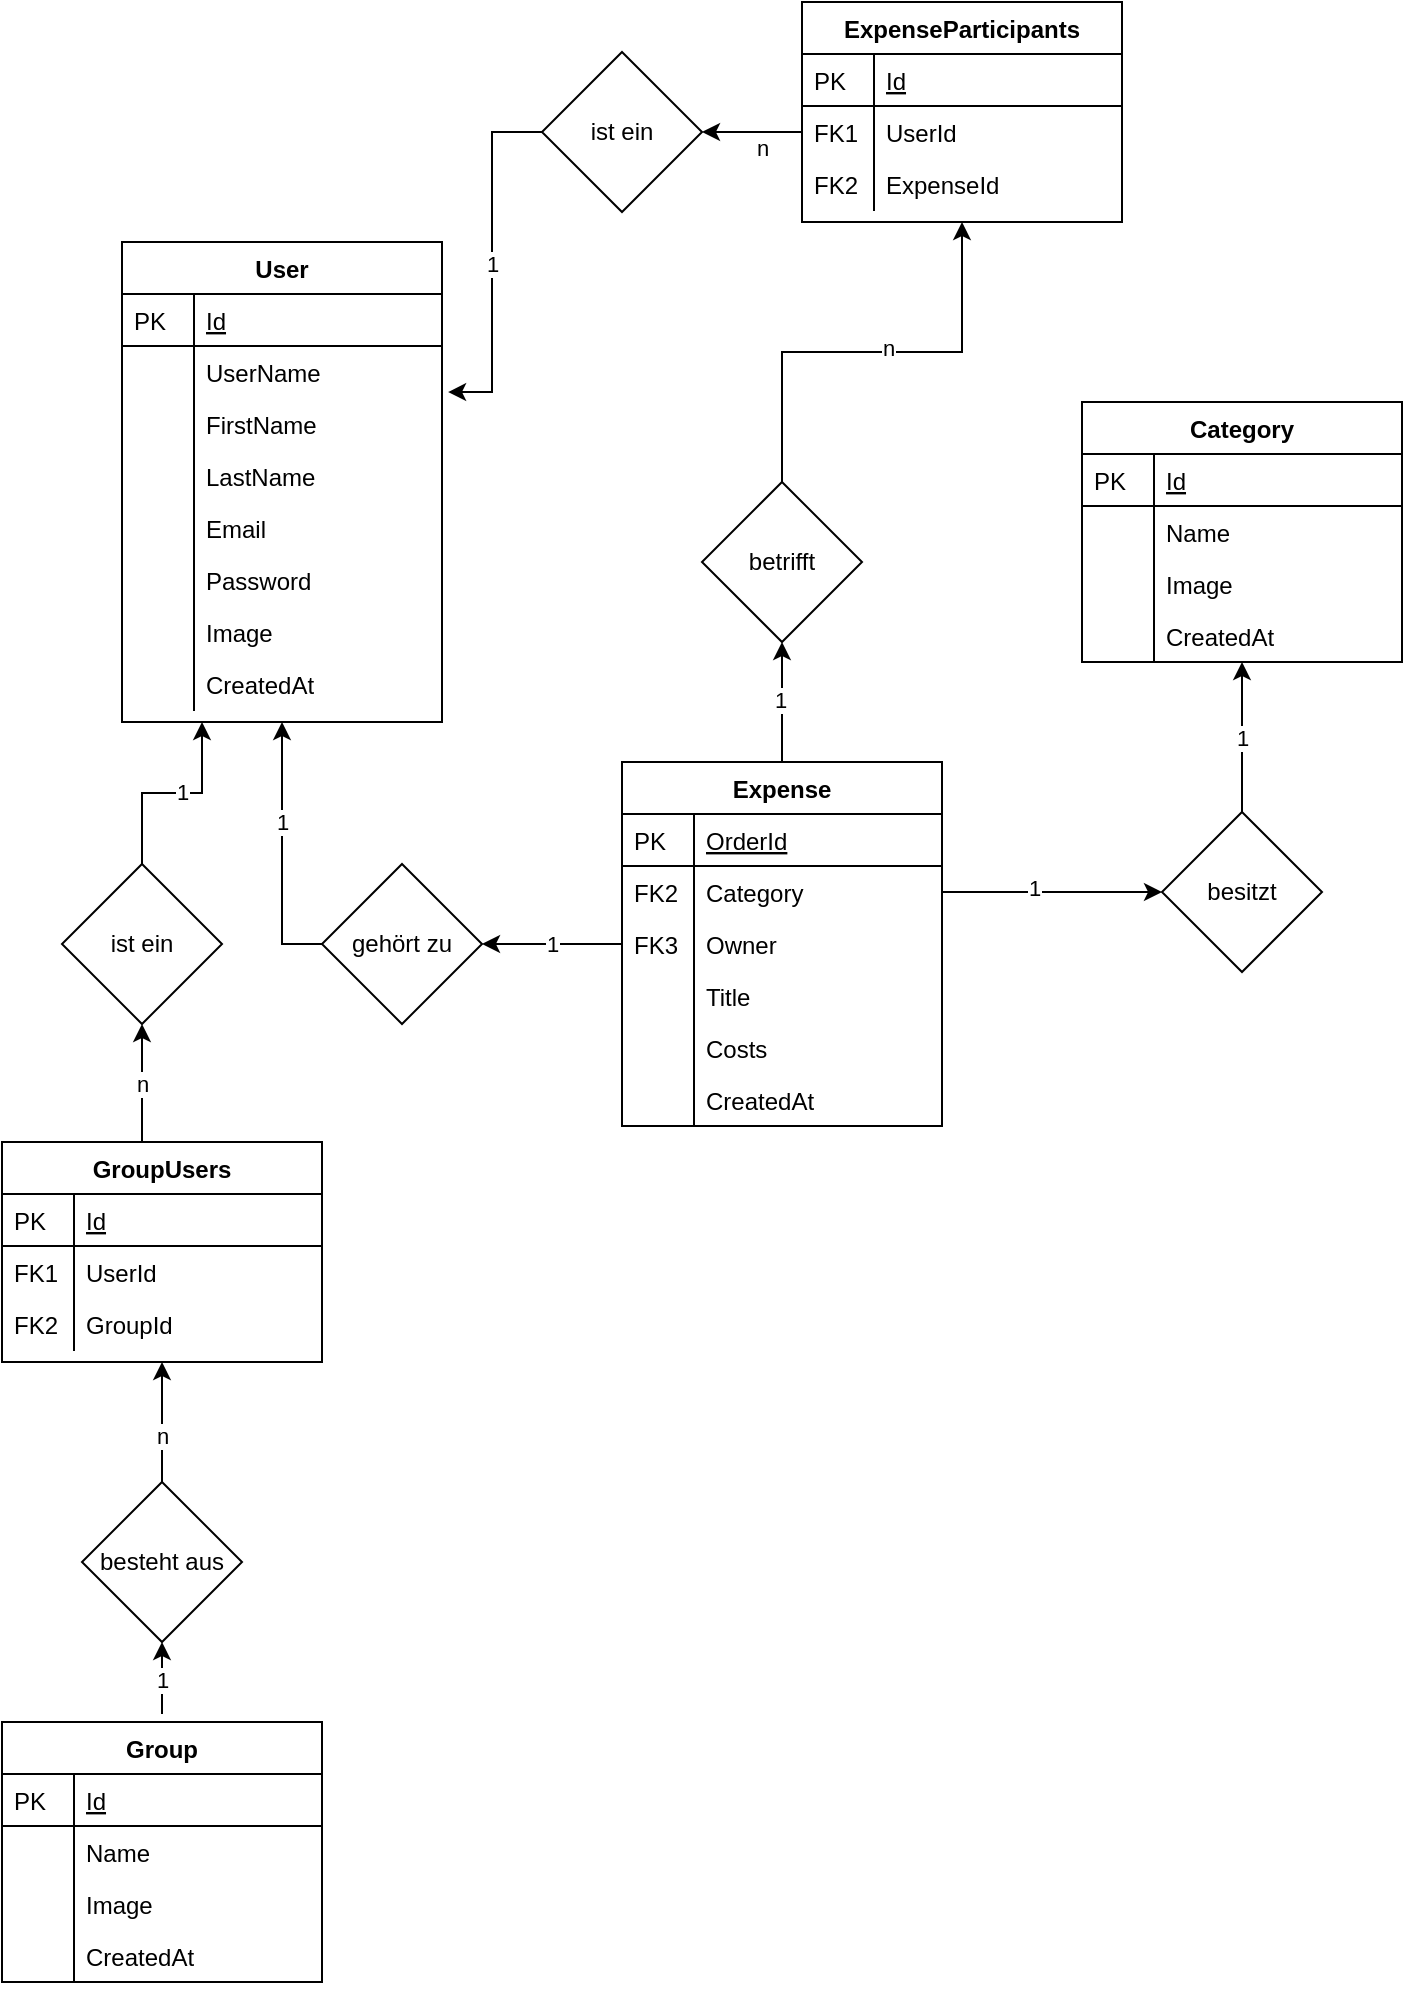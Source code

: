 <mxfile version="13.0.4" type="device"><diagram id="C5RBs43oDa-KdzZeNtuy" name="Page-1"><mxGraphModel dx="910" dy="2463" grid="1" gridSize="10" guides="1" tooltips="1" connect="1" arrows="1" fold="1" page="1" pageScale="1" pageWidth="827" pageHeight="1169" math="0" shadow="0"><root><mxCell id="WIyWlLk6GJQsqaUBKTNV-0"/><mxCell id="WIyWlLk6GJQsqaUBKTNV-1" parent="WIyWlLk6GJQsqaUBKTNV-0"/><mxCell id="RC0csRvV0hJbaTqz7FcQ-72" value="" style="group" vertex="1" connectable="0" parent="WIyWlLk6GJQsqaUBKTNV-1"><mxGeometry x="140" y="30" width="160" height="240" as="geometry"/></mxCell><mxCell id="zkfFHV4jXpPFQw0GAbJ--51" value="User" style="swimlane;fontStyle=1;childLayout=stackLayout;horizontal=1;startSize=26;horizontalStack=0;resizeParent=1;resizeLast=0;collapsible=1;marginBottom=0;rounded=0;shadow=0;strokeWidth=1;" parent="RC0csRvV0hJbaTqz7FcQ-72" vertex="1"><mxGeometry width="160" height="240" as="geometry"><mxRectangle x="20" y="80" width="160" height="26" as="alternateBounds"/></mxGeometry></mxCell><mxCell id="zkfFHV4jXpPFQw0GAbJ--52" value="Id" style="shape=partialRectangle;top=0;left=0;right=0;bottom=1;align=left;verticalAlign=top;fillColor=none;spacingLeft=40;spacingRight=4;overflow=hidden;rotatable=0;points=[[0,0.5],[1,0.5]];portConstraint=eastwest;dropTarget=0;rounded=0;shadow=0;strokeWidth=1;fontStyle=4" parent="zkfFHV4jXpPFQw0GAbJ--51" vertex="1"><mxGeometry y="26" width="160" height="26" as="geometry"/></mxCell><mxCell id="zkfFHV4jXpPFQw0GAbJ--53" value="PK" style="shape=partialRectangle;top=0;left=0;bottom=0;fillColor=none;align=left;verticalAlign=top;spacingLeft=4;spacingRight=4;overflow=hidden;rotatable=0;points=[];portConstraint=eastwest;part=1;" parent="zkfFHV4jXpPFQw0GAbJ--52" vertex="1" connectable="0"><mxGeometry width="36" height="26" as="geometry"/></mxCell><mxCell id="RC0csRvV0hJbaTqz7FcQ-58" value="UserName" style="shape=partialRectangle;top=0;left=0;right=0;bottom=0;align=left;verticalAlign=top;fillColor=none;spacingLeft=40;spacingRight=4;overflow=hidden;rotatable=0;points=[[0,0.5],[1,0.5]];portConstraint=eastwest;dropTarget=0;rounded=0;shadow=0;strokeWidth=1;" vertex="1" parent="RC0csRvV0hJbaTqz7FcQ-72"><mxGeometry y="52" width="160" height="26" as="geometry"/></mxCell><mxCell id="RC0csRvV0hJbaTqz7FcQ-59" value="" style="shape=partialRectangle;top=0;left=0;bottom=0;fillColor=none;align=left;verticalAlign=top;spacingLeft=4;spacingRight=4;overflow=hidden;rotatable=0;points=[];portConstraint=eastwest;part=1;" vertex="1" connectable="0" parent="RC0csRvV0hJbaTqz7FcQ-58"><mxGeometry width="36" height="26" as="geometry"/></mxCell><mxCell id="RC0csRvV0hJbaTqz7FcQ-60" value="FirstName" style="shape=partialRectangle;top=0;left=0;right=0;bottom=0;align=left;verticalAlign=top;fillColor=none;spacingLeft=40;spacingRight=4;overflow=hidden;rotatable=0;points=[[0,0.5],[1,0.5]];portConstraint=eastwest;dropTarget=0;rounded=0;shadow=0;strokeWidth=1;" vertex="1" parent="RC0csRvV0hJbaTqz7FcQ-72"><mxGeometry y="78" width="160" height="26" as="geometry"/></mxCell><mxCell id="RC0csRvV0hJbaTqz7FcQ-61" value="" style="shape=partialRectangle;top=0;left=0;bottom=0;fillColor=none;align=left;verticalAlign=top;spacingLeft=4;spacingRight=4;overflow=hidden;rotatable=0;points=[];portConstraint=eastwest;part=1;" vertex="1" connectable="0" parent="RC0csRvV0hJbaTqz7FcQ-60"><mxGeometry width="36" height="26" as="geometry"/></mxCell><mxCell id="RC0csRvV0hJbaTqz7FcQ-62" value="LastName" style="shape=partialRectangle;top=0;left=0;right=0;bottom=0;align=left;verticalAlign=top;fillColor=none;spacingLeft=40;spacingRight=4;overflow=hidden;rotatable=0;points=[[0,0.5],[1,0.5]];portConstraint=eastwest;dropTarget=0;rounded=0;shadow=0;strokeWidth=1;" vertex="1" parent="RC0csRvV0hJbaTqz7FcQ-72"><mxGeometry y="104" width="160" height="26" as="geometry"/></mxCell><mxCell id="RC0csRvV0hJbaTqz7FcQ-63" value="" style="shape=partialRectangle;top=0;left=0;bottom=0;fillColor=none;align=left;verticalAlign=top;spacingLeft=4;spacingRight=4;overflow=hidden;rotatable=0;points=[];portConstraint=eastwest;part=1;" vertex="1" connectable="0" parent="RC0csRvV0hJbaTqz7FcQ-62"><mxGeometry width="36" height="26" as="geometry"/></mxCell><mxCell id="RC0csRvV0hJbaTqz7FcQ-64" value="Email" style="shape=partialRectangle;top=0;left=0;right=0;bottom=0;align=left;verticalAlign=top;fillColor=none;spacingLeft=40;spacingRight=4;overflow=hidden;rotatable=0;points=[[0,0.5],[1,0.5]];portConstraint=eastwest;dropTarget=0;rounded=0;shadow=0;strokeWidth=1;" vertex="1" parent="RC0csRvV0hJbaTqz7FcQ-72"><mxGeometry y="130" width="160" height="26" as="geometry"/></mxCell><mxCell id="RC0csRvV0hJbaTqz7FcQ-65" value="" style="shape=partialRectangle;top=0;left=0;bottom=0;fillColor=none;align=left;verticalAlign=top;spacingLeft=4;spacingRight=4;overflow=hidden;rotatable=0;points=[];portConstraint=eastwest;part=1;" vertex="1" connectable="0" parent="RC0csRvV0hJbaTqz7FcQ-64"><mxGeometry width="36" height="26" as="geometry"/></mxCell><mxCell id="RC0csRvV0hJbaTqz7FcQ-66" value="Password" style="shape=partialRectangle;top=0;left=0;right=0;bottom=0;align=left;verticalAlign=top;fillColor=none;spacingLeft=40;spacingRight=4;overflow=hidden;rotatable=0;points=[[0,0.5],[1,0.5]];portConstraint=eastwest;dropTarget=0;rounded=0;shadow=0;strokeWidth=1;" vertex="1" parent="RC0csRvV0hJbaTqz7FcQ-72"><mxGeometry y="156" width="160" height="26" as="geometry"/></mxCell><mxCell id="RC0csRvV0hJbaTqz7FcQ-67" value="" style="shape=partialRectangle;top=0;left=0;bottom=0;fillColor=none;align=left;verticalAlign=top;spacingLeft=4;spacingRight=4;overflow=hidden;rotatable=0;points=[];portConstraint=eastwest;part=1;" vertex="1" connectable="0" parent="RC0csRvV0hJbaTqz7FcQ-66"><mxGeometry width="36" height="26" as="geometry"/></mxCell><mxCell id="RC0csRvV0hJbaTqz7FcQ-68" value="Image" style="shape=partialRectangle;top=0;left=0;right=0;bottom=0;align=left;verticalAlign=top;fillColor=none;spacingLeft=40;spacingRight=4;overflow=hidden;rotatable=0;points=[[0,0.5],[1,0.5]];portConstraint=eastwest;dropTarget=0;rounded=0;shadow=0;strokeWidth=1;" vertex="1" parent="RC0csRvV0hJbaTqz7FcQ-72"><mxGeometry y="182" width="160" height="26" as="geometry"/></mxCell><mxCell id="RC0csRvV0hJbaTqz7FcQ-69" value="" style="shape=partialRectangle;top=0;left=0;bottom=0;fillColor=none;align=left;verticalAlign=top;spacingLeft=4;spacingRight=4;overflow=hidden;rotatable=0;points=[];portConstraint=eastwest;part=1;" vertex="1" connectable="0" parent="RC0csRvV0hJbaTqz7FcQ-68"><mxGeometry width="36" height="26" as="geometry"/></mxCell><mxCell id="RC0csRvV0hJbaTqz7FcQ-70" value="CreatedAt" style="shape=partialRectangle;top=0;left=0;right=0;bottom=0;align=left;verticalAlign=top;fillColor=none;spacingLeft=40;spacingRight=4;overflow=hidden;rotatable=0;points=[[0,0.5],[1,0.5]];portConstraint=eastwest;dropTarget=0;rounded=0;shadow=0;strokeWidth=1;" vertex="1" parent="RC0csRvV0hJbaTqz7FcQ-72"><mxGeometry y="208" width="160" height="26" as="geometry"/></mxCell><mxCell id="RC0csRvV0hJbaTqz7FcQ-71" value="" style="shape=partialRectangle;top=0;left=0;bottom=0;fillColor=none;align=left;verticalAlign=top;spacingLeft=4;spacingRight=4;overflow=hidden;rotatable=0;points=[];portConstraint=eastwest;part=1;" vertex="1" connectable="0" parent="RC0csRvV0hJbaTqz7FcQ-70"><mxGeometry width="36" height="26" as="geometry"/></mxCell><mxCell id="zkfFHV4jXpPFQw0GAbJ--56" value="Expense" style="swimlane;fontStyle=1;childLayout=stackLayout;horizontal=1;startSize=26;horizontalStack=0;resizeParent=1;resizeLast=0;collapsible=1;marginBottom=0;rounded=0;shadow=0;strokeWidth=1;" parent="WIyWlLk6GJQsqaUBKTNV-1" vertex="1"><mxGeometry x="390" y="290" width="160" height="182" as="geometry"><mxRectangle x="260" y="80" width="160" height="26" as="alternateBounds"/></mxGeometry></mxCell><mxCell id="zkfFHV4jXpPFQw0GAbJ--57" value="OrderId" style="shape=partialRectangle;top=0;left=0;right=0;bottom=1;align=left;verticalAlign=top;fillColor=none;spacingLeft=40;spacingRight=4;overflow=hidden;rotatable=0;points=[[0,0.5],[1,0.5]];portConstraint=eastwest;dropTarget=0;rounded=0;shadow=0;strokeWidth=1;fontStyle=4" parent="zkfFHV4jXpPFQw0GAbJ--56" vertex="1"><mxGeometry y="26" width="160" height="26" as="geometry"/></mxCell><mxCell id="zkfFHV4jXpPFQw0GAbJ--58" value="PK" style="shape=partialRectangle;top=0;left=0;bottom=0;fillColor=none;align=left;verticalAlign=top;spacingLeft=4;spacingRight=4;overflow=hidden;rotatable=0;points=[];portConstraint=eastwest;part=1;" parent="zkfFHV4jXpPFQw0GAbJ--57" vertex="1" connectable="0"><mxGeometry width="36" height="26" as="geometry"/></mxCell><mxCell id="RC0csRvV0hJbaTqz7FcQ-12" value="Category" style="shape=partialRectangle;top=0;left=0;right=0;bottom=0;align=left;verticalAlign=top;fillColor=none;spacingLeft=40;spacingRight=4;overflow=hidden;rotatable=0;points=[[0,0.5],[1,0.5]];portConstraint=eastwest;dropTarget=0;rounded=0;shadow=0;strokeWidth=1;" vertex="1" parent="zkfFHV4jXpPFQw0GAbJ--56"><mxGeometry y="52" width="160" height="26" as="geometry"/></mxCell><mxCell id="RC0csRvV0hJbaTqz7FcQ-13" value="FK2" style="shape=partialRectangle;top=0;left=0;bottom=0;fillColor=none;align=left;verticalAlign=top;spacingLeft=4;spacingRight=4;overflow=hidden;rotatable=0;points=[];portConstraint=eastwest;part=1;" vertex="1" connectable="0" parent="RC0csRvV0hJbaTqz7FcQ-12"><mxGeometry width="36" height="26" as="geometry"/></mxCell><mxCell id="RC0csRvV0hJbaTqz7FcQ-43" value="Owner" style="shape=partialRectangle;top=0;left=0;right=0;bottom=0;align=left;verticalAlign=top;fillColor=none;spacingLeft=40;spacingRight=4;overflow=hidden;rotatable=0;points=[[0,0.5],[1,0.5]];portConstraint=eastwest;dropTarget=0;rounded=0;shadow=0;strokeWidth=1;" vertex="1" parent="zkfFHV4jXpPFQw0GAbJ--56"><mxGeometry y="78" width="160" height="26" as="geometry"/></mxCell><mxCell id="RC0csRvV0hJbaTqz7FcQ-44" value="FK3" style="shape=partialRectangle;top=0;left=0;bottom=0;fillColor=none;align=left;verticalAlign=top;spacingLeft=4;spacingRight=4;overflow=hidden;rotatable=0;points=[];portConstraint=eastwest;part=1;" vertex="1" connectable="0" parent="RC0csRvV0hJbaTqz7FcQ-43"><mxGeometry width="36" height="26" as="geometry"/></mxCell><mxCell id="RC0csRvV0hJbaTqz7FcQ-45" value="Title" style="shape=partialRectangle;top=0;left=0;right=0;bottom=0;align=left;verticalAlign=top;fillColor=none;spacingLeft=40;spacingRight=4;overflow=hidden;rotatable=0;points=[[0,0.5],[1,0.5]];portConstraint=eastwest;dropTarget=0;rounded=0;shadow=0;strokeWidth=1;" vertex="1" parent="zkfFHV4jXpPFQw0GAbJ--56"><mxGeometry y="104" width="160" height="26" as="geometry"/></mxCell><mxCell id="RC0csRvV0hJbaTqz7FcQ-46" value="" style="shape=partialRectangle;top=0;left=0;bottom=0;fillColor=none;align=left;verticalAlign=top;spacingLeft=4;spacingRight=4;overflow=hidden;rotatable=0;points=[];portConstraint=eastwest;part=1;" vertex="1" connectable="0" parent="RC0csRvV0hJbaTqz7FcQ-45"><mxGeometry width="36" height="26" as="geometry"/></mxCell><mxCell id="RC0csRvV0hJbaTqz7FcQ-47" value="Costs" style="shape=partialRectangle;top=0;left=0;right=0;bottom=0;align=left;verticalAlign=top;fillColor=none;spacingLeft=40;spacingRight=4;overflow=hidden;rotatable=0;points=[[0,0.5],[1,0.5]];portConstraint=eastwest;dropTarget=0;rounded=0;shadow=0;strokeWidth=1;" vertex="1" parent="zkfFHV4jXpPFQw0GAbJ--56"><mxGeometry y="130" width="160" height="26" as="geometry"/></mxCell><mxCell id="RC0csRvV0hJbaTqz7FcQ-48" value="" style="shape=partialRectangle;top=0;left=0;bottom=0;fillColor=none;align=left;verticalAlign=top;spacingLeft=4;spacingRight=4;overflow=hidden;rotatable=0;points=[];portConstraint=eastwest;part=1;" vertex="1" connectable="0" parent="RC0csRvV0hJbaTqz7FcQ-47"><mxGeometry width="36" height="26" as="geometry"/></mxCell><mxCell id="RC0csRvV0hJbaTqz7FcQ-49" value="CreatedAt" style="shape=partialRectangle;top=0;left=0;right=0;bottom=0;align=left;verticalAlign=top;fillColor=none;spacingLeft=40;spacingRight=4;overflow=hidden;rotatable=0;points=[[0,0.5],[1,0.5]];portConstraint=eastwest;dropTarget=0;rounded=0;shadow=0;strokeWidth=1;" vertex="1" parent="zkfFHV4jXpPFQw0GAbJ--56"><mxGeometry y="156" width="160" height="26" as="geometry"/></mxCell><mxCell id="RC0csRvV0hJbaTqz7FcQ-50" value="" style="shape=partialRectangle;top=0;left=0;bottom=0;fillColor=none;align=left;verticalAlign=top;spacingLeft=4;spacingRight=4;overflow=hidden;rotatable=0;points=[];portConstraint=eastwest;part=1;" vertex="1" connectable="0" parent="RC0csRvV0hJbaTqz7FcQ-49"><mxGeometry width="36" height="26" as="geometry"/></mxCell><mxCell id="RC0csRvV0hJbaTqz7FcQ-73" value="1" style="edgeStyle=orthogonalEdgeStyle;rounded=0;orthogonalLoop=1;jettySize=auto;html=1;exitX=0;exitY=0.5;exitDx=0;exitDy=0;entryX=0.5;entryY=1;entryDx=0;entryDy=0;" edge="1" parent="WIyWlLk6GJQsqaUBKTNV-1" source="RC0csRvV0hJbaTqz7FcQ-75" target="zkfFHV4jXpPFQw0GAbJ--51"><mxGeometry x="0.236" relative="1" as="geometry"><mxPoint as="offset"/></mxGeometry></mxCell><mxCell id="RC0csRvV0hJbaTqz7FcQ-75" value="gehört zu" style="rhombus;whiteSpace=wrap;html=1;" vertex="1" parent="WIyWlLk6GJQsqaUBKTNV-1"><mxGeometry x="240" y="341" width="80" height="80" as="geometry"/></mxCell><mxCell id="RC0csRvV0hJbaTqz7FcQ-76" value="1" style="edgeStyle=orthogonalEdgeStyle;rounded=0;orthogonalLoop=1;jettySize=auto;html=1;exitX=0;exitY=0.5;exitDx=0;exitDy=0;" edge="1" parent="WIyWlLk6GJQsqaUBKTNV-1" source="RC0csRvV0hJbaTqz7FcQ-43"><mxGeometry relative="1" as="geometry"><mxPoint x="390" y="407" as="sourcePoint"/><mxPoint x="320" y="381" as="targetPoint"/></mxGeometry></mxCell><mxCell id="RC0csRvV0hJbaTqz7FcQ-78" value="1" style="edgeStyle=orthogonalEdgeStyle;rounded=0;orthogonalLoop=1;jettySize=auto;html=1;" edge="1" parent="WIyWlLk6GJQsqaUBKTNV-1" source="RC0csRvV0hJbaTqz7FcQ-79" target="zkfFHV4jXpPFQw0GAbJ--64"><mxGeometry relative="1" as="geometry"/></mxCell><mxCell id="zkfFHV4jXpPFQw0GAbJ--64" value="Category" style="swimlane;fontStyle=1;childLayout=stackLayout;horizontal=1;startSize=26;horizontalStack=0;resizeParent=1;resizeLast=0;collapsible=1;marginBottom=0;rounded=0;shadow=0;strokeWidth=1;" parent="WIyWlLk6GJQsqaUBKTNV-1" vertex="1"><mxGeometry x="620" y="110" width="160" height="130" as="geometry"><mxRectangle x="260" y="270" width="160" height="26" as="alternateBounds"/></mxGeometry></mxCell><mxCell id="zkfFHV4jXpPFQw0GAbJ--65" value="Id" style="shape=partialRectangle;top=0;left=0;right=0;bottom=1;align=left;verticalAlign=top;fillColor=none;spacingLeft=40;spacingRight=4;overflow=hidden;rotatable=0;points=[[0,0.5],[1,0.5]];portConstraint=eastwest;dropTarget=0;rounded=0;shadow=0;strokeWidth=1;fontStyle=4" parent="zkfFHV4jXpPFQw0GAbJ--64" vertex="1"><mxGeometry y="26" width="160" height="26" as="geometry"/></mxCell><mxCell id="zkfFHV4jXpPFQw0GAbJ--66" value="PK" style="shape=partialRectangle;top=0;left=0;bottom=0;fillColor=none;align=left;verticalAlign=top;spacingLeft=4;spacingRight=4;overflow=hidden;rotatable=0;points=[];portConstraint=eastwest;part=1;" parent="zkfFHV4jXpPFQw0GAbJ--65" vertex="1" connectable="0"><mxGeometry width="36" height="26" as="geometry"/></mxCell><mxCell id="zkfFHV4jXpPFQw0GAbJ--67" value="Name" style="shape=partialRectangle;top=0;left=0;right=0;bottom=0;align=left;verticalAlign=top;fillColor=none;spacingLeft=40;spacingRight=4;overflow=hidden;rotatable=0;points=[[0,0.5],[1,0.5]];portConstraint=eastwest;dropTarget=0;rounded=0;shadow=0;strokeWidth=1;" parent="zkfFHV4jXpPFQw0GAbJ--64" vertex="1"><mxGeometry y="52" width="160" height="26" as="geometry"/></mxCell><mxCell id="zkfFHV4jXpPFQw0GAbJ--68" value="" style="shape=partialRectangle;top=0;left=0;bottom=0;fillColor=none;align=left;verticalAlign=top;spacingLeft=4;spacingRight=4;overflow=hidden;rotatable=0;points=[];portConstraint=eastwest;part=1;" parent="zkfFHV4jXpPFQw0GAbJ--67" vertex="1" connectable="0"><mxGeometry width="36" height="26" as="geometry"/></mxCell><mxCell id="zkfFHV4jXpPFQw0GAbJ--69" value="Image" style="shape=partialRectangle;top=0;left=0;right=0;bottom=0;align=left;verticalAlign=top;fillColor=none;spacingLeft=40;spacingRight=4;overflow=hidden;rotatable=0;points=[[0,0.5],[1,0.5]];portConstraint=eastwest;dropTarget=0;rounded=0;shadow=0;strokeWidth=1;" parent="zkfFHV4jXpPFQw0GAbJ--64" vertex="1"><mxGeometry y="78" width="160" height="26" as="geometry"/></mxCell><mxCell id="zkfFHV4jXpPFQw0GAbJ--70" value="" style="shape=partialRectangle;top=0;left=0;bottom=0;fillColor=none;align=left;verticalAlign=top;spacingLeft=4;spacingRight=4;overflow=hidden;rotatable=0;points=[];portConstraint=eastwest;part=1;" parent="zkfFHV4jXpPFQw0GAbJ--69" vertex="1" connectable="0"><mxGeometry width="36" height="26" as="geometry"/></mxCell><mxCell id="RC0csRvV0hJbaTqz7FcQ-56" value="CreatedAt" style="shape=partialRectangle;top=0;left=0;right=0;bottom=0;align=left;verticalAlign=top;fillColor=none;spacingLeft=40;spacingRight=4;overflow=hidden;rotatable=0;points=[[0,0.5],[1,0.5]];portConstraint=eastwest;dropTarget=0;rounded=0;shadow=0;strokeWidth=1;" vertex="1" parent="zkfFHV4jXpPFQw0GAbJ--64"><mxGeometry y="104" width="160" height="26" as="geometry"/></mxCell><mxCell id="RC0csRvV0hJbaTqz7FcQ-57" value="" style="shape=partialRectangle;top=0;left=0;bottom=0;fillColor=none;align=left;verticalAlign=top;spacingLeft=4;spacingRight=4;overflow=hidden;rotatable=0;points=[];portConstraint=eastwest;part=1;" vertex="1" connectable="0" parent="RC0csRvV0hJbaTqz7FcQ-56"><mxGeometry width="36" height="26" as="geometry"/></mxCell><mxCell id="RC0csRvV0hJbaTqz7FcQ-79" value="besitzt" style="rhombus;whiteSpace=wrap;html=1;" vertex="1" parent="WIyWlLk6GJQsqaUBKTNV-1"><mxGeometry x="660" y="315" width="80" height="80" as="geometry"/></mxCell><mxCell id="RC0csRvV0hJbaTqz7FcQ-80" style="edgeStyle=orthogonalEdgeStyle;rounded=0;orthogonalLoop=1;jettySize=auto;html=1;exitX=1;exitY=0.5;exitDx=0;exitDy=0;" edge="1" parent="WIyWlLk6GJQsqaUBKTNV-1" source="RC0csRvV0hJbaTqz7FcQ-12" target="RC0csRvV0hJbaTqz7FcQ-79"><mxGeometry relative="1" as="geometry"><mxPoint x="550" y="407.0" as="sourcePoint"/><mxPoint x="700" y="240" as="targetPoint"/></mxGeometry></mxCell><mxCell id="RC0csRvV0hJbaTqz7FcQ-81" value="1" style="edgeLabel;html=1;align=center;verticalAlign=middle;resizable=0;points=[];" vertex="1" connectable="0" parent="RC0csRvV0hJbaTqz7FcQ-80"><mxGeometry x="-0.207" y="3" relative="1" as="geometry"><mxPoint x="2" y="1" as="offset"/></mxGeometry></mxCell><mxCell id="RC0csRvV0hJbaTqz7FcQ-101" style="edgeStyle=orthogonalEdgeStyle;rounded=0;orthogonalLoop=1;jettySize=auto;html=1;exitX=0.5;exitY=0;exitDx=0;exitDy=0;entryX=0.5;entryY=1;entryDx=0;entryDy=0;" edge="1" parent="WIyWlLk6GJQsqaUBKTNV-1" source="RC0csRvV0hJbaTqz7FcQ-83" target="RC0csRvV0hJbaTqz7FcQ-92"><mxGeometry relative="1" as="geometry"><mxPoint x="552.96" y="40" as="targetPoint"/></mxGeometry></mxCell><mxCell id="RC0csRvV0hJbaTqz7FcQ-102" value="n" style="edgeLabel;html=1;align=center;verticalAlign=middle;resizable=0;points=[];" vertex="1" connectable="0" parent="RC0csRvV0hJbaTqz7FcQ-101"><mxGeometry x="0.067" y="2" relative="1" as="geometry"><mxPoint as="offset"/></mxGeometry></mxCell><mxCell id="RC0csRvV0hJbaTqz7FcQ-83" value="betrifft" style="rhombus;whiteSpace=wrap;html=1;" vertex="1" parent="WIyWlLk6GJQsqaUBKTNV-1"><mxGeometry x="430" y="150" width="80" height="80" as="geometry"/></mxCell><mxCell id="RC0csRvV0hJbaTqz7FcQ-84" style="edgeStyle=orthogonalEdgeStyle;rounded=0;orthogonalLoop=1;jettySize=auto;html=1;exitX=0.5;exitY=0;exitDx=0;exitDy=0;entryX=0.5;entryY=1;entryDx=0;entryDy=0;" edge="1" parent="WIyWlLk6GJQsqaUBKTNV-1" source="zkfFHV4jXpPFQw0GAbJ--56" target="RC0csRvV0hJbaTqz7FcQ-83"><mxGeometry relative="1" as="geometry"><mxPoint x="390" y="381" as="sourcePoint"/><mxPoint x="300" y="150" as="targetPoint"/><Array as="points"><mxPoint x="470" y="270"/></Array></mxGeometry></mxCell><mxCell id="RC0csRvV0hJbaTqz7FcQ-85" value="1" style="edgeLabel;html=1;align=center;verticalAlign=middle;resizable=0;points=[];" vertex="1" connectable="0" parent="RC0csRvV0hJbaTqz7FcQ-84"><mxGeometry x="0.121" relative="1" as="geometry"><mxPoint x="-1" y="2" as="offset"/></mxGeometry></mxCell><mxCell id="RC0csRvV0hJbaTqz7FcQ-87" style="edgeStyle=orthogonalEdgeStyle;rounded=0;orthogonalLoop=1;jettySize=auto;html=1;exitX=0.5;exitY=0;exitDx=0;exitDy=0;entryX=0.5;entryY=1;entryDx=0;entryDy=0;" edge="1" parent="WIyWlLk6GJQsqaUBKTNV-1" source="RC0csRvV0hJbaTqz7FcQ-88" target="RC0csRvV0hJbaTqz7FcQ-109"><mxGeometry relative="1" as="geometry"><Array as="points"><mxPoint x="160" y="630"/></Array></mxGeometry></mxCell><mxCell id="RC0csRvV0hJbaTqz7FcQ-91" value="n" style="edgeLabel;html=1;align=center;verticalAlign=middle;resizable=0;points=[];" vertex="1" connectable="0" parent="RC0csRvV0hJbaTqz7FcQ-87"><mxGeometry x="0.46" y="-3" relative="1" as="geometry"><mxPoint x="-3" y="21" as="offset"/></mxGeometry></mxCell><mxCell id="RC0csRvV0hJbaTqz7FcQ-88" value="besteht aus" style="rhombus;whiteSpace=wrap;html=1;" vertex="1" parent="WIyWlLk6GJQsqaUBKTNV-1"><mxGeometry x="120" y="650" width="80" height="80" as="geometry"/></mxCell><mxCell id="RC0csRvV0hJbaTqz7FcQ-89" style="edgeStyle=orthogonalEdgeStyle;rounded=0;orthogonalLoop=1;jettySize=auto;html=1;exitX=0.5;exitY=0;exitDx=0;exitDy=0;entryX=0.5;entryY=1;entryDx=0;entryDy=0;" edge="1" parent="WIyWlLk6GJQsqaUBKTNV-1" source="RC0csRvV0hJbaTqz7FcQ-0" target="RC0csRvV0hJbaTqz7FcQ-88"><mxGeometry relative="1" as="geometry"><mxPoint x="170" y="572.0" as="sourcePoint"/><mxPoint x="160" y="470" as="targetPoint"/><Array as="points"/></mxGeometry></mxCell><mxCell id="RC0csRvV0hJbaTqz7FcQ-90" value="m" style="edgeLabel;html=1;align=center;verticalAlign=middle;resizable=0;points=[];" vertex="1" connectable="0" parent="RC0csRvV0hJbaTqz7FcQ-89"><mxGeometry x="0.296" y="3" relative="1" as="geometry"><mxPoint x="3" y="28" as="offset"/></mxGeometry></mxCell><mxCell id="RC0csRvV0hJbaTqz7FcQ-119" value="1" style="edgeLabel;html=1;align=center;verticalAlign=middle;resizable=0;points=[];" vertex="1" connectable="0" parent="RC0csRvV0hJbaTqz7FcQ-89"><mxGeometry x="0.3" relative="1" as="geometry"><mxPoint y="5" as="offset"/></mxGeometry></mxCell><mxCell id="RC0csRvV0hJbaTqz7FcQ-92" value="ExpenseParticipants" style="swimlane;fontStyle=1;childLayout=stackLayout;horizontal=1;startSize=26;horizontalStack=0;resizeParent=1;resizeLast=0;collapsible=1;marginBottom=0;rounded=0;shadow=0;strokeWidth=1;" vertex="1" parent="WIyWlLk6GJQsqaUBKTNV-1"><mxGeometry x="480" y="-90" width="160" height="110" as="geometry"><mxRectangle x="260" y="270" width="160" height="26" as="alternateBounds"/></mxGeometry></mxCell><mxCell id="RC0csRvV0hJbaTqz7FcQ-93" value="Id" style="shape=partialRectangle;top=0;left=0;right=0;bottom=1;align=left;verticalAlign=top;fillColor=none;spacingLeft=40;spacingRight=4;overflow=hidden;rotatable=0;points=[[0,0.5],[1,0.5]];portConstraint=eastwest;dropTarget=0;rounded=0;shadow=0;strokeWidth=1;fontStyle=4" vertex="1" parent="RC0csRvV0hJbaTqz7FcQ-92"><mxGeometry y="26" width="160" height="26" as="geometry"/></mxCell><mxCell id="RC0csRvV0hJbaTqz7FcQ-94" value="PK" style="shape=partialRectangle;top=0;left=0;bottom=0;fillColor=none;align=left;verticalAlign=top;spacingLeft=4;spacingRight=4;overflow=hidden;rotatable=0;points=[];portConstraint=eastwest;part=1;" vertex="1" connectable="0" parent="RC0csRvV0hJbaTqz7FcQ-93"><mxGeometry width="36" height="26" as="geometry"/></mxCell><mxCell id="RC0csRvV0hJbaTqz7FcQ-95" value="UserId" style="shape=partialRectangle;top=0;left=0;right=0;bottom=0;align=left;verticalAlign=top;fillColor=none;spacingLeft=40;spacingRight=4;overflow=hidden;rotatable=0;points=[[0,0.5],[1,0.5]];portConstraint=eastwest;dropTarget=0;rounded=0;shadow=0;strokeWidth=1;" vertex="1" parent="RC0csRvV0hJbaTqz7FcQ-92"><mxGeometry y="52" width="160" height="26" as="geometry"/></mxCell><mxCell id="RC0csRvV0hJbaTqz7FcQ-96" value="FK1" style="shape=partialRectangle;top=0;left=0;bottom=0;fillColor=none;align=left;verticalAlign=top;spacingLeft=4;spacingRight=4;overflow=hidden;rotatable=0;points=[];portConstraint=eastwest;part=1;" vertex="1" connectable="0" parent="RC0csRvV0hJbaTqz7FcQ-95"><mxGeometry width="36" height="26" as="geometry"/></mxCell><mxCell id="RC0csRvV0hJbaTqz7FcQ-97" value="ExpenseId" style="shape=partialRectangle;top=0;left=0;right=0;bottom=0;align=left;verticalAlign=top;fillColor=none;spacingLeft=40;spacingRight=4;overflow=hidden;rotatable=0;points=[[0,0.5],[1,0.5]];portConstraint=eastwest;dropTarget=0;rounded=0;shadow=0;strokeWidth=1;" vertex="1" parent="RC0csRvV0hJbaTqz7FcQ-92"><mxGeometry y="78" width="160" height="26" as="geometry"/></mxCell><mxCell id="RC0csRvV0hJbaTqz7FcQ-98" value="FK2" style="shape=partialRectangle;top=0;left=0;bottom=0;fillColor=none;align=left;verticalAlign=top;spacingLeft=4;spacingRight=4;overflow=hidden;rotatable=0;points=[];portConstraint=eastwest;part=1;" vertex="1" connectable="0" parent="RC0csRvV0hJbaTqz7FcQ-97"><mxGeometry width="36" height="26" as="geometry"/></mxCell><mxCell id="RC0csRvV0hJbaTqz7FcQ-104" style="edgeStyle=orthogonalEdgeStyle;rounded=0;orthogonalLoop=1;jettySize=auto;html=1;exitX=0;exitY=0.5;exitDx=0;exitDy=0;entryX=1.019;entryY=-0.115;entryDx=0;entryDy=0;entryPerimeter=0;" edge="1" parent="WIyWlLk6GJQsqaUBKTNV-1" source="RC0csRvV0hJbaTqz7FcQ-105" target="RC0csRvV0hJbaTqz7FcQ-60"><mxGeometry relative="1" as="geometry"/></mxCell><mxCell id="RC0csRvV0hJbaTqz7FcQ-108" value="1" style="edgeLabel;html=1;align=center;verticalAlign=middle;resizable=0;points=[];" vertex="1" connectable="0" parent="RC0csRvV0hJbaTqz7FcQ-104"><mxGeometry x="0.029" relative="1" as="geometry"><mxPoint as="offset"/></mxGeometry></mxCell><mxCell id="RC0csRvV0hJbaTqz7FcQ-105" value="ist ein" style="rhombus;whiteSpace=wrap;html=1;" vertex="1" parent="WIyWlLk6GJQsqaUBKTNV-1"><mxGeometry x="350" y="-65" width="80" height="80" as="geometry"/></mxCell><mxCell id="RC0csRvV0hJbaTqz7FcQ-106" style="edgeStyle=orthogonalEdgeStyle;rounded=0;orthogonalLoop=1;jettySize=auto;html=1;exitX=0;exitY=0.5;exitDx=0;exitDy=0;entryX=1;entryY=0.5;entryDx=0;entryDy=0;" edge="1" parent="WIyWlLk6GJQsqaUBKTNV-1" source="RC0csRvV0hJbaTqz7FcQ-95" target="RC0csRvV0hJbaTqz7FcQ-105"><mxGeometry relative="1" as="geometry"><mxPoint x="480" y="-25" as="sourcePoint"/><mxPoint x="303.04" y="105.01" as="targetPoint"/></mxGeometry></mxCell><mxCell id="RC0csRvV0hJbaTqz7FcQ-107" value="n" style="edgeLabel;html=1;align=center;verticalAlign=middle;resizable=0;points=[];" vertex="1" connectable="0" parent="RC0csRvV0hJbaTqz7FcQ-106"><mxGeometry x="-0.461" y="8" relative="1" as="geometry"><mxPoint x="-7" as="offset"/></mxGeometry></mxCell><mxCell id="RC0csRvV0hJbaTqz7FcQ-0" value="Group" style="swimlane;fontStyle=1;childLayout=stackLayout;horizontal=1;startSize=26;horizontalStack=0;resizeParent=1;resizeLast=0;collapsible=1;marginBottom=0;rounded=0;shadow=0;strokeWidth=1;" vertex="1" parent="WIyWlLk6GJQsqaUBKTNV-1"><mxGeometry x="80" y="770" width="160" height="130" as="geometry"><mxRectangle x="260" y="270" width="160" height="26" as="alternateBounds"/></mxGeometry></mxCell><mxCell id="RC0csRvV0hJbaTqz7FcQ-1" value="Id" style="shape=partialRectangle;top=0;left=0;right=0;bottom=1;align=left;verticalAlign=top;fillColor=none;spacingLeft=40;spacingRight=4;overflow=hidden;rotatable=0;points=[[0,0.5],[1,0.5]];portConstraint=eastwest;dropTarget=0;rounded=0;shadow=0;strokeWidth=1;fontStyle=4" vertex="1" parent="RC0csRvV0hJbaTqz7FcQ-0"><mxGeometry y="26" width="160" height="26" as="geometry"/></mxCell><mxCell id="RC0csRvV0hJbaTqz7FcQ-2" value="PK" style="shape=partialRectangle;top=0;left=0;bottom=0;fillColor=none;align=left;verticalAlign=top;spacingLeft=4;spacingRight=4;overflow=hidden;rotatable=0;points=[];portConstraint=eastwest;part=1;" vertex="1" connectable="0" parent="RC0csRvV0hJbaTqz7FcQ-1"><mxGeometry width="36" height="26" as="geometry"/></mxCell><mxCell id="RC0csRvV0hJbaTqz7FcQ-52" value="Name" style="shape=partialRectangle;top=0;left=0;right=0;bottom=0;align=left;verticalAlign=top;fillColor=none;spacingLeft=40;spacingRight=4;overflow=hidden;rotatable=0;points=[[0,0.5],[1,0.5]];portConstraint=eastwest;dropTarget=0;rounded=0;shadow=0;strokeWidth=1;" vertex="1" parent="RC0csRvV0hJbaTqz7FcQ-0"><mxGeometry y="52" width="160" height="26" as="geometry"/></mxCell><mxCell id="RC0csRvV0hJbaTqz7FcQ-53" value="" style="shape=partialRectangle;top=0;left=0;bottom=0;fillColor=none;align=left;verticalAlign=top;spacingLeft=4;spacingRight=4;overflow=hidden;rotatable=0;points=[];portConstraint=eastwest;part=1;" vertex="1" connectable="0" parent="RC0csRvV0hJbaTqz7FcQ-52"><mxGeometry width="36" height="26" as="geometry"/></mxCell><mxCell id="RC0csRvV0hJbaTqz7FcQ-54" value="Image" style="shape=partialRectangle;top=0;left=0;right=0;bottom=0;align=left;verticalAlign=top;fillColor=none;spacingLeft=40;spacingRight=4;overflow=hidden;rotatable=0;points=[[0,0.5],[1,0.5]];portConstraint=eastwest;dropTarget=0;rounded=0;shadow=0;strokeWidth=1;" vertex="1" parent="RC0csRvV0hJbaTqz7FcQ-0"><mxGeometry y="78" width="160" height="26" as="geometry"/></mxCell><mxCell id="RC0csRvV0hJbaTqz7FcQ-55" value="" style="shape=partialRectangle;top=0;left=0;bottom=0;fillColor=none;align=left;verticalAlign=top;spacingLeft=4;spacingRight=4;overflow=hidden;rotatable=0;points=[];portConstraint=eastwest;part=1;" vertex="1" connectable="0" parent="RC0csRvV0hJbaTqz7FcQ-54"><mxGeometry width="36" height="26" as="geometry"/></mxCell><mxCell id="RC0csRvV0hJbaTqz7FcQ-5" value="CreatedAt" style="shape=partialRectangle;top=0;left=0;right=0;bottom=0;align=left;verticalAlign=top;fillColor=none;spacingLeft=40;spacingRight=4;overflow=hidden;rotatable=0;points=[[0,0.5],[1,0.5]];portConstraint=eastwest;dropTarget=0;rounded=0;shadow=0;strokeWidth=1;" vertex="1" parent="RC0csRvV0hJbaTqz7FcQ-0"><mxGeometry y="104" width="160" height="26" as="geometry"/></mxCell><mxCell id="RC0csRvV0hJbaTqz7FcQ-6" value="" style="shape=partialRectangle;top=0;left=0;bottom=0;fillColor=none;align=left;verticalAlign=top;spacingLeft=4;spacingRight=4;overflow=hidden;rotatable=0;points=[];portConstraint=eastwest;part=1;" vertex="1" connectable="0" parent="RC0csRvV0hJbaTqz7FcQ-5"><mxGeometry width="36" height="26" as="geometry"/></mxCell><mxCell id="RC0csRvV0hJbaTqz7FcQ-116" style="edgeStyle=orthogonalEdgeStyle;rounded=0;orthogonalLoop=1;jettySize=auto;html=1;exitX=0.5;exitY=0;exitDx=0;exitDy=0;entryX=0.25;entryY=1;entryDx=0;entryDy=0;" edge="1" parent="WIyWlLk6GJQsqaUBKTNV-1" source="RC0csRvV0hJbaTqz7FcQ-117" target="zkfFHV4jXpPFQw0GAbJ--51"><mxGeometry relative="1" as="geometry"/></mxCell><mxCell id="RC0csRvV0hJbaTqz7FcQ-121" value="1" style="edgeLabel;html=1;align=center;verticalAlign=middle;resizable=0;points=[];" vertex="1" connectable="0" parent="RC0csRvV0hJbaTqz7FcQ-116"><mxGeometry x="0.079" y="2" relative="1" as="geometry"><mxPoint x="1" y="1" as="offset"/></mxGeometry></mxCell><mxCell id="RC0csRvV0hJbaTqz7FcQ-109" value="GroupUsers" style="swimlane;fontStyle=1;childLayout=stackLayout;horizontal=1;startSize=26;horizontalStack=0;resizeParent=1;resizeLast=0;collapsible=1;marginBottom=0;rounded=0;shadow=0;strokeWidth=1;" vertex="1" parent="WIyWlLk6GJQsqaUBKTNV-1"><mxGeometry x="80" y="480" width="160" height="110" as="geometry"><mxRectangle x="260" y="270" width="160" height="26" as="alternateBounds"/></mxGeometry></mxCell><mxCell id="RC0csRvV0hJbaTqz7FcQ-110" value="Id" style="shape=partialRectangle;top=0;left=0;right=0;bottom=1;align=left;verticalAlign=top;fillColor=none;spacingLeft=40;spacingRight=4;overflow=hidden;rotatable=0;points=[[0,0.5],[1,0.5]];portConstraint=eastwest;dropTarget=0;rounded=0;shadow=0;strokeWidth=1;fontStyle=4" vertex="1" parent="RC0csRvV0hJbaTqz7FcQ-109"><mxGeometry y="26" width="160" height="26" as="geometry"/></mxCell><mxCell id="RC0csRvV0hJbaTqz7FcQ-111" value="PK" style="shape=partialRectangle;top=0;left=0;bottom=0;fillColor=none;align=left;verticalAlign=top;spacingLeft=4;spacingRight=4;overflow=hidden;rotatable=0;points=[];portConstraint=eastwest;part=1;" vertex="1" connectable="0" parent="RC0csRvV0hJbaTqz7FcQ-110"><mxGeometry width="36" height="26" as="geometry"/></mxCell><mxCell id="RC0csRvV0hJbaTqz7FcQ-112" value="UserId" style="shape=partialRectangle;top=0;left=0;right=0;bottom=0;align=left;verticalAlign=top;fillColor=none;spacingLeft=40;spacingRight=4;overflow=hidden;rotatable=0;points=[[0,0.5],[1,0.5]];portConstraint=eastwest;dropTarget=0;rounded=0;shadow=0;strokeWidth=1;" vertex="1" parent="RC0csRvV0hJbaTqz7FcQ-109"><mxGeometry y="52" width="160" height="26" as="geometry"/></mxCell><mxCell id="RC0csRvV0hJbaTqz7FcQ-113" value="FK1" style="shape=partialRectangle;top=0;left=0;bottom=0;fillColor=none;align=left;verticalAlign=top;spacingLeft=4;spacingRight=4;overflow=hidden;rotatable=0;points=[];portConstraint=eastwest;part=1;" vertex="1" connectable="0" parent="RC0csRvV0hJbaTqz7FcQ-112"><mxGeometry width="36" height="26" as="geometry"/></mxCell><mxCell id="RC0csRvV0hJbaTqz7FcQ-114" value="GroupId" style="shape=partialRectangle;top=0;left=0;right=0;bottom=0;align=left;verticalAlign=top;fillColor=none;spacingLeft=40;spacingRight=4;overflow=hidden;rotatable=0;points=[[0,0.5],[1,0.5]];portConstraint=eastwest;dropTarget=0;rounded=0;shadow=0;strokeWidth=1;" vertex="1" parent="RC0csRvV0hJbaTqz7FcQ-109"><mxGeometry y="78" width="160" height="26" as="geometry"/></mxCell><mxCell id="RC0csRvV0hJbaTqz7FcQ-115" value="FK2" style="shape=partialRectangle;top=0;left=0;bottom=0;fillColor=none;align=left;verticalAlign=top;spacingLeft=4;spacingRight=4;overflow=hidden;rotatable=0;points=[];portConstraint=eastwest;part=1;" vertex="1" connectable="0" parent="RC0csRvV0hJbaTqz7FcQ-114"><mxGeometry width="36" height="26" as="geometry"/></mxCell><mxCell id="RC0csRvV0hJbaTqz7FcQ-117" value="ist ein" style="rhombus;whiteSpace=wrap;html=1;" vertex="1" parent="WIyWlLk6GJQsqaUBKTNV-1"><mxGeometry x="110" y="341" width="80" height="80" as="geometry"/></mxCell><mxCell id="RC0csRvV0hJbaTqz7FcQ-118" style="edgeStyle=orthogonalEdgeStyle;rounded=0;orthogonalLoop=1;jettySize=auto;html=1;exitX=0.5;exitY=0;exitDx=0;exitDy=0;entryX=0.5;entryY=1;entryDx=0;entryDy=0;" edge="1" parent="WIyWlLk6GJQsqaUBKTNV-1" source="RC0csRvV0hJbaTqz7FcQ-109" target="RC0csRvV0hJbaTqz7FcQ-117"><mxGeometry relative="1" as="geometry"><mxPoint x="160" y="480" as="sourcePoint"/><mxPoint x="180" y="270" as="targetPoint"/><Array as="points"><mxPoint x="150" y="480"/></Array></mxGeometry></mxCell><mxCell id="RC0csRvV0hJbaTqz7FcQ-120" value="n" style="edgeLabel;html=1;align=center;verticalAlign=middle;resizable=0;points=[];" vertex="1" connectable="0" parent="RC0csRvV0hJbaTqz7FcQ-118"><mxGeometry x="0.13" relative="1" as="geometry"><mxPoint as="offset"/></mxGeometry></mxCell></root></mxGraphModel></diagram></mxfile>